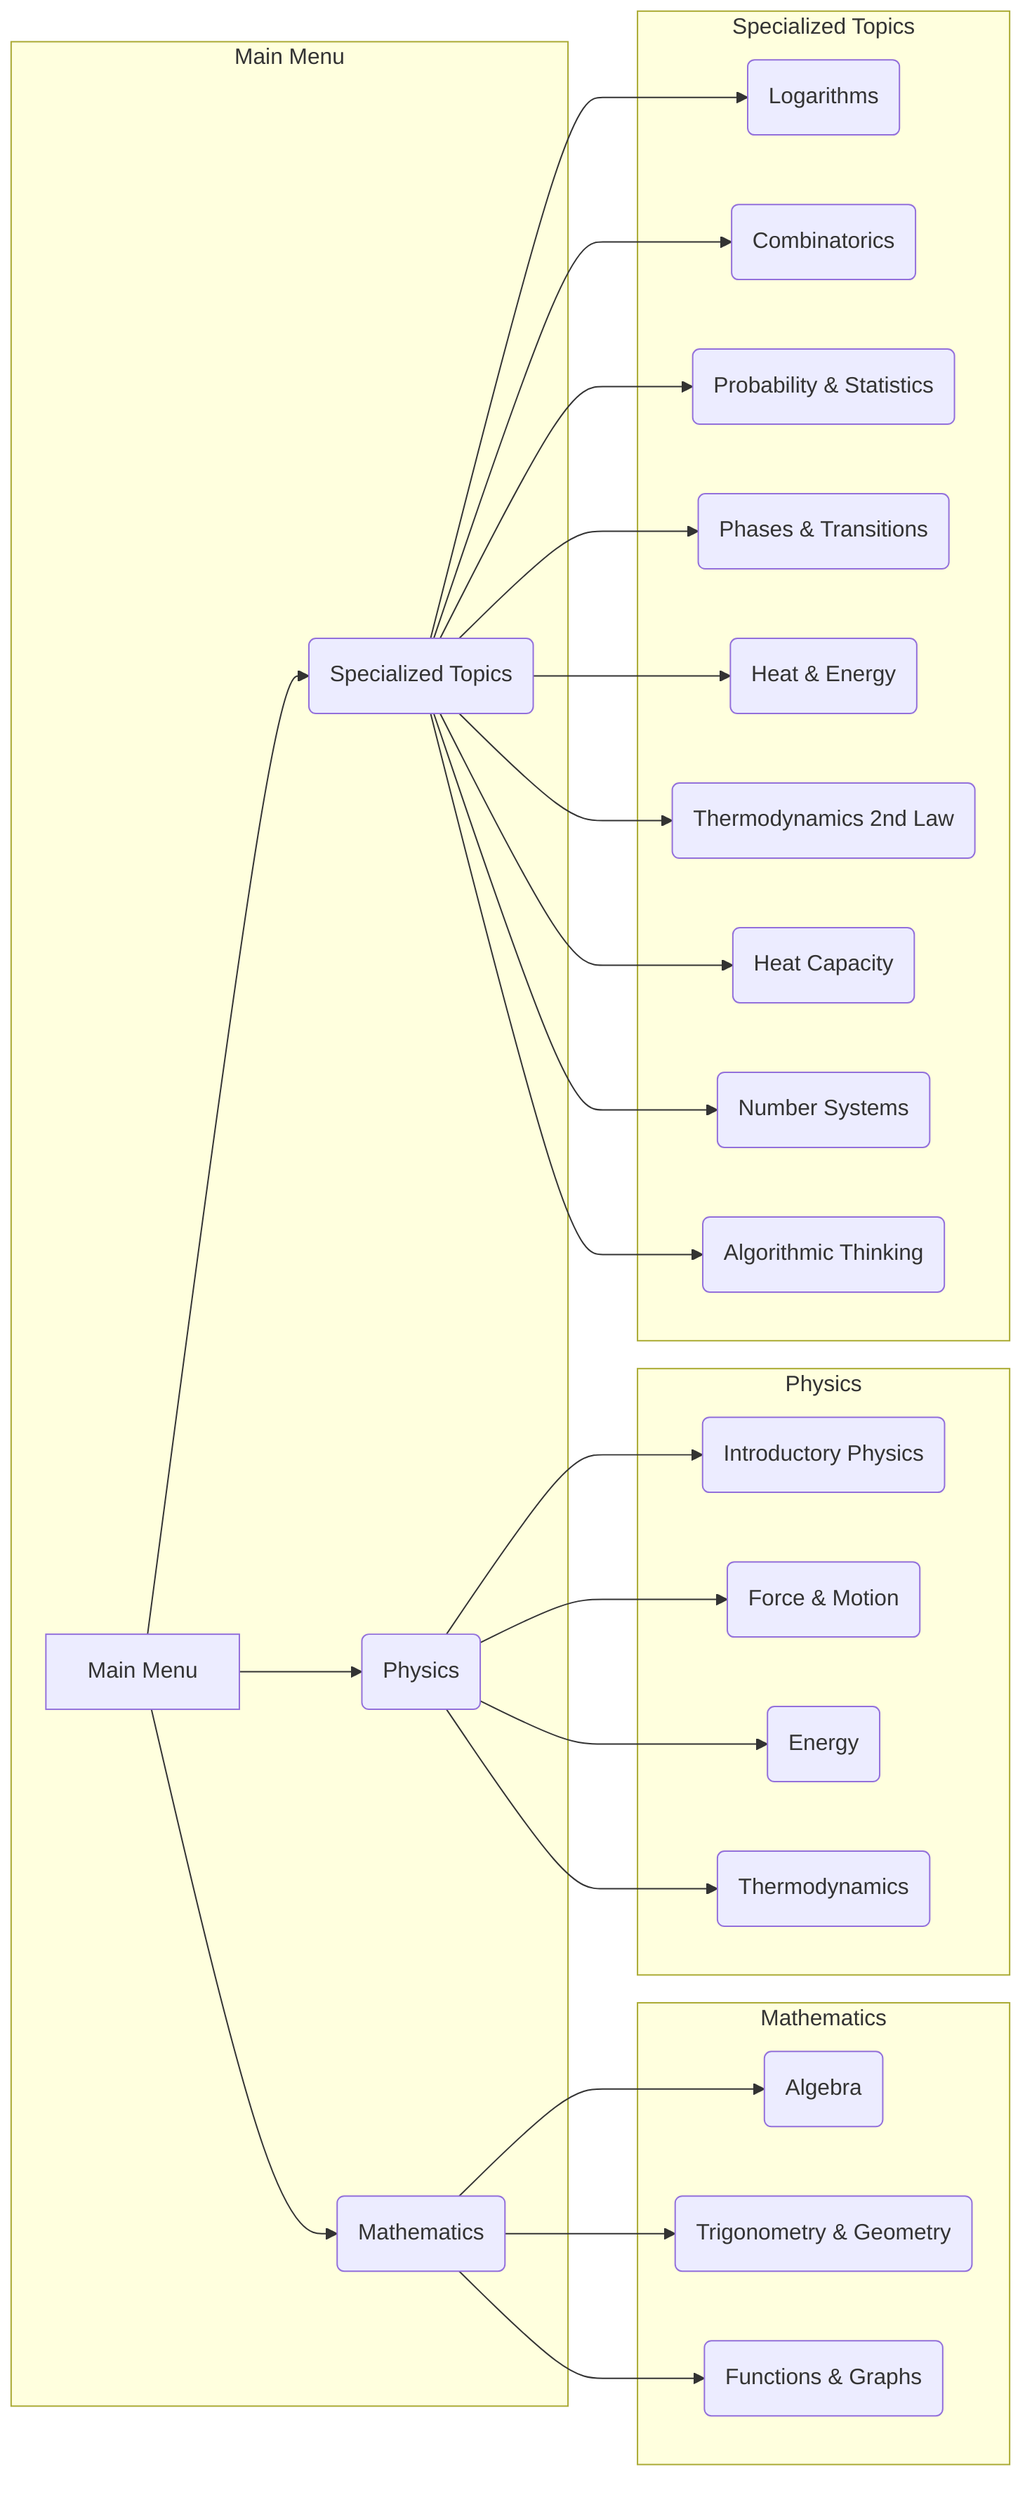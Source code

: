 graph LR
    subgraph Main Menu
        A[Main Menu] --> B(Mathematics)
        A[Main Menu] --> C(Physics)
        A[Main Menu] --> D(Specialized Topics)
    end
    
    subgraph Mathematics
        B(Mathematics) --> B1(Algebra)
        B(Mathematics) --> B2(Trigonometry & Geometry)
        B(Mathematics) --> B3(Functions & Graphs)
    end
    
    subgraph Physics
        C(Physics) --> C1(Introductory Physics)
        C(Physics) --> C2(Force & Motion)
        C(Physics) --> C3(Energy)
        C(Physics) --> C4(Thermodynamics)
    end
    
    subgraph Specialized Topics
        D(Specialized Topics) --> D1(Logarithms)
        D(Specialized Topics) --> D2(Combinatorics)
        D(Specialized Topics) --> D3(Probability & Statistics)
        D(Specialized Topics) --> D4(Phases & Transitions)
        D(Specialized Topics) --> D5(Heat & Energy)
        D(Specialized Topics) --> D6(Thermodynamics 2nd Law)
        D(Specialized Topics) --> D7(Heat Capacity)
        D(Specialized Topics) --> D8(Number Systems)
        D(Specialized Topics) --> D9(Algorithmic Thinking)
    end